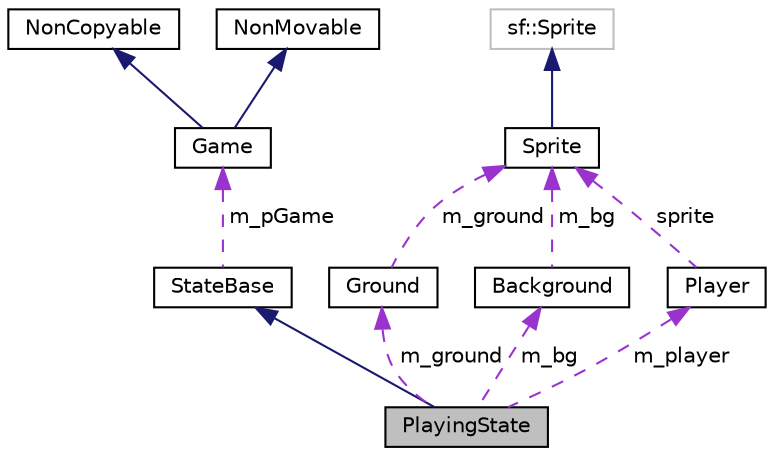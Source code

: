 digraph "PlayingState"
{
 // LATEX_PDF_SIZE
  edge [fontname="Helvetica",fontsize="10",labelfontname="Helvetica",labelfontsize="10"];
  node [fontname="Helvetica",fontsize="10",shape=record];
  Node1 [label="PlayingState",height=0.2,width=0.4,color="black", fillcolor="grey75", style="filled", fontcolor="black",tooltip="Main game play state."];
  Node2 -> Node1 [dir="back",color="midnightblue",fontsize="10",style="solid",fontname="Helvetica"];
  Node2 [label="StateBase",height=0.2,width=0.4,color="black", fillcolor="white", style="filled",URL="$classStateBase.html",tooltip="Defines an interface through which Game class interacts with current state."];
  Node3 -> Node2 [dir="back",color="darkorchid3",fontsize="10",style="dashed",label=" m_pGame" ,fontname="Helvetica"];
  Node3 [label="Game",height=0.2,width=0.4,color="black", fillcolor="white", style="filled",URL="$classGame.html",tooltip="Main game class."];
  Node4 -> Node3 [dir="back",color="midnightblue",fontsize="10",style="solid",fontname="Helvetica"];
  Node4 [label="NonCopyable",height=0.2,width=0.4,color="black", fillcolor="white", style="filled",URL="$structNonCopyable.html",tooltip="Utility class. Inheriting from it deletes the copy constructor and copy assignment."];
  Node5 -> Node3 [dir="back",color="midnightblue",fontsize="10",style="solid",fontname="Helvetica"];
  Node5 [label="NonMovable",height=0.2,width=0.4,color="black", fillcolor="white", style="filled",URL="$structNonMovable.html",tooltip="Utility class. Inheriting from it deletes the move constructor and move assignment."];
  Node6 -> Node1 [dir="back",color="darkorchid3",fontsize="10",style="dashed",label=" m_ground" ,fontname="Helvetica"];
  Node6 [label="Ground",height=0.2,width=0.4,color="black", fillcolor="white", style="filled",URL="$classGround.html",tooltip=" "];
  Node7 -> Node6 [dir="back",color="darkorchid3",fontsize="10",style="dashed",label=" m_ground" ,fontname="Helvetica"];
  Node7 [label="Sprite",height=0.2,width=0.4,color="black", fillcolor="white", style="filled",URL="$classSprite.html",tooltip="class Sprite will load the sprite"];
  Node8 -> Node7 [dir="back",color="midnightblue",fontsize="10",style="solid",fontname="Helvetica"];
  Node8 [label="sf::Sprite",height=0.2,width=0.4,color="grey75", fillcolor="white", style="filled",tooltip=" "];
  Node9 -> Node1 [dir="back",color="darkorchid3",fontsize="10",style="dashed",label=" m_bg" ,fontname="Helvetica"];
  Node9 [label="Background",height=0.2,width=0.4,color="black", fillcolor="white", style="filled",URL="$classBackground.html",tooltip=" "];
  Node7 -> Node9 [dir="back",color="darkorchid3",fontsize="10",style="dashed",label=" m_bg" ,fontname="Helvetica"];
  Node10 -> Node1 [dir="back",color="darkorchid3",fontsize="10",style="dashed",label=" m_player" ,fontname="Helvetica"];
  Node10 [label="Player",height=0.2,width=0.4,color="black", fillcolor="white", style="filled",URL="$classPlayer.html",tooltip=" "];
  Node7 -> Node10 [dir="back",color="darkorchid3",fontsize="10",style="dashed",label=" sprite" ,fontname="Helvetica"];
}
